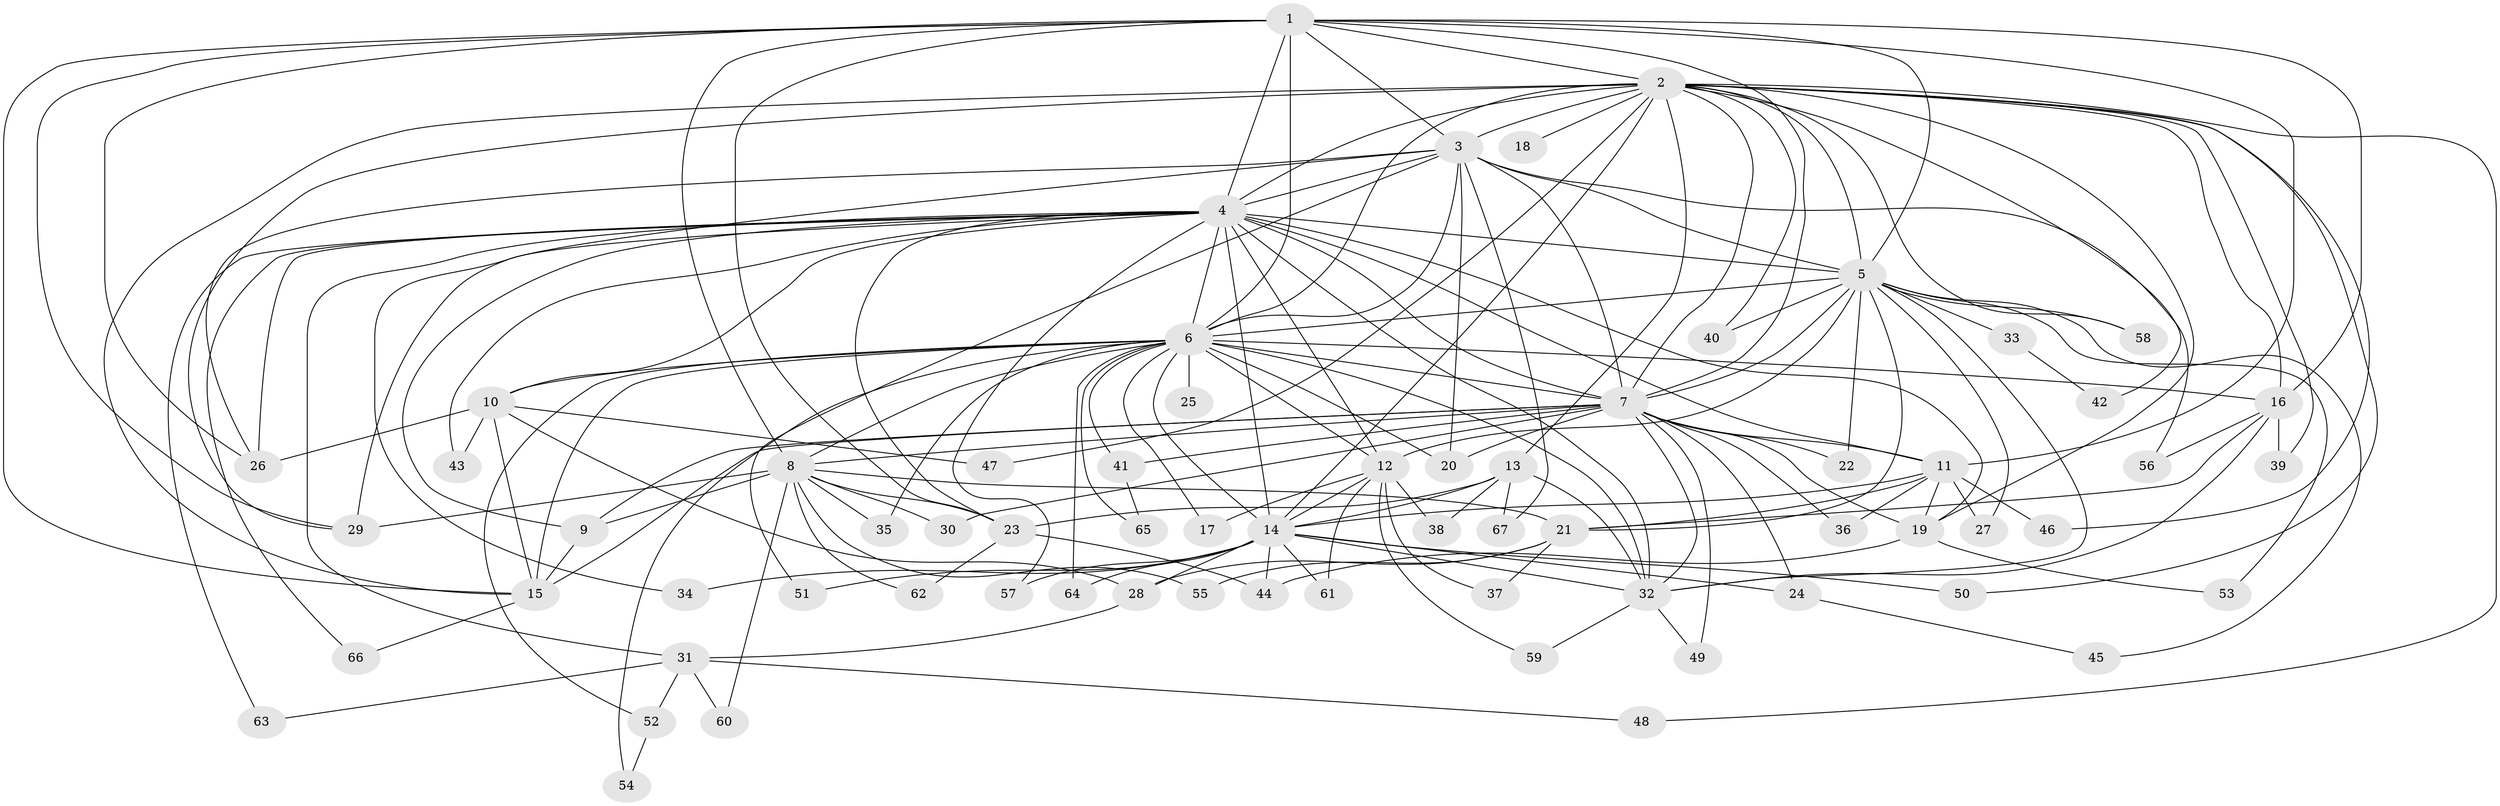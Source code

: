 // original degree distribution, {25: 0.007518796992481203, 30: 0.007518796992481203, 18: 0.015037593984962405, 19: 0.007518796992481203, 32: 0.007518796992481203, 24: 0.007518796992481203, 12: 0.007518796992481203, 17: 0.007518796992481203, 26: 0.007518796992481203, 11: 0.007518796992481203, 4: 0.06766917293233082, 5: 0.045112781954887216, 3: 0.18045112781954886, 9: 0.015037593984962405, 6: 0.03759398496240601, 2: 0.556390977443609, 8: 0.015037593984962405}
// Generated by graph-tools (version 1.1) at 2025/35/03/09/25 02:35:14]
// undirected, 67 vertices, 168 edges
graph export_dot {
graph [start="1"]
  node [color=gray90,style=filled];
  1;
  2;
  3;
  4;
  5;
  6;
  7;
  8;
  9;
  10;
  11;
  12;
  13;
  14;
  15;
  16;
  17;
  18;
  19;
  20;
  21;
  22;
  23;
  24;
  25;
  26;
  27;
  28;
  29;
  30;
  31;
  32;
  33;
  34;
  35;
  36;
  37;
  38;
  39;
  40;
  41;
  42;
  43;
  44;
  45;
  46;
  47;
  48;
  49;
  50;
  51;
  52;
  53;
  54;
  55;
  56;
  57;
  58;
  59;
  60;
  61;
  62;
  63;
  64;
  65;
  66;
  67;
  1 -- 2 [weight=2.0];
  1 -- 3 [weight=3.0];
  1 -- 4 [weight=4.0];
  1 -- 5 [weight=2.0];
  1 -- 6 [weight=15.0];
  1 -- 7 [weight=2.0];
  1 -- 8 [weight=1.0];
  1 -- 11 [weight=1.0];
  1 -- 15 [weight=2.0];
  1 -- 16 [weight=4.0];
  1 -- 23 [weight=2.0];
  1 -- 26 [weight=1.0];
  1 -- 29 [weight=1.0];
  2 -- 3 [weight=1.0];
  2 -- 4 [weight=2.0];
  2 -- 5 [weight=2.0];
  2 -- 6 [weight=2.0];
  2 -- 7 [weight=1.0];
  2 -- 13 [weight=1.0];
  2 -- 14 [weight=4.0];
  2 -- 15 [weight=1.0];
  2 -- 16 [weight=1.0];
  2 -- 18 [weight=1.0];
  2 -- 19 [weight=1.0];
  2 -- 29 [weight=1.0];
  2 -- 39 [weight=1.0];
  2 -- 40 [weight=1.0];
  2 -- 42 [weight=1.0];
  2 -- 46 [weight=1.0];
  2 -- 47 [weight=1.0];
  2 -- 48 [weight=1.0];
  2 -- 50 [weight=1.0];
  2 -- 58 [weight=1.0];
  3 -- 4 [weight=2.0];
  3 -- 5 [weight=2.0];
  3 -- 6 [weight=2.0];
  3 -- 7 [weight=3.0];
  3 -- 20 [weight=1.0];
  3 -- 26 [weight=1.0];
  3 -- 34 [weight=1.0];
  3 -- 51 [weight=1.0];
  3 -- 56 [weight=1.0];
  3 -- 67 [weight=1.0];
  4 -- 5 [weight=2.0];
  4 -- 6 [weight=4.0];
  4 -- 7 [weight=3.0];
  4 -- 9 [weight=1.0];
  4 -- 10 [weight=1.0];
  4 -- 11 [weight=2.0];
  4 -- 12 [weight=1.0];
  4 -- 14 [weight=13.0];
  4 -- 19 [weight=1.0];
  4 -- 23 [weight=1.0];
  4 -- 26 [weight=2.0];
  4 -- 29 [weight=1.0];
  4 -- 31 [weight=1.0];
  4 -- 32 [weight=1.0];
  4 -- 43 [weight=1.0];
  4 -- 57 [weight=1.0];
  4 -- 63 [weight=1.0];
  4 -- 66 [weight=1.0];
  5 -- 6 [weight=4.0];
  5 -- 7 [weight=1.0];
  5 -- 12 [weight=1.0];
  5 -- 21 [weight=1.0];
  5 -- 22 [weight=1.0];
  5 -- 27 [weight=1.0];
  5 -- 32 [weight=1.0];
  5 -- 33 [weight=1.0];
  5 -- 40 [weight=1.0];
  5 -- 45 [weight=1.0];
  5 -- 53 [weight=1.0];
  5 -- 58 [weight=1.0];
  6 -- 7 [weight=3.0];
  6 -- 8 [weight=2.0];
  6 -- 10 [weight=1.0];
  6 -- 12 [weight=1.0];
  6 -- 14 [weight=1.0];
  6 -- 15 [weight=5.0];
  6 -- 16 [weight=1.0];
  6 -- 17 [weight=1.0];
  6 -- 20 [weight=1.0];
  6 -- 25 [weight=1.0];
  6 -- 32 [weight=2.0];
  6 -- 35 [weight=2.0];
  6 -- 41 [weight=1.0];
  6 -- 52 [weight=1.0];
  6 -- 54 [weight=1.0];
  6 -- 64 [weight=1.0];
  6 -- 65 [weight=1.0];
  7 -- 8 [weight=1.0];
  7 -- 9 [weight=1.0];
  7 -- 11 [weight=1.0];
  7 -- 15 [weight=1.0];
  7 -- 19 [weight=1.0];
  7 -- 20 [weight=1.0];
  7 -- 22 [weight=1.0];
  7 -- 24 [weight=1.0];
  7 -- 30 [weight=1.0];
  7 -- 32 [weight=1.0];
  7 -- 36 [weight=1.0];
  7 -- 41 [weight=1.0];
  7 -- 49 [weight=1.0];
  8 -- 9 [weight=1.0];
  8 -- 21 [weight=1.0];
  8 -- 23 [weight=1.0];
  8 -- 29 [weight=1.0];
  8 -- 30 [weight=1.0];
  8 -- 35 [weight=1.0];
  8 -- 55 [weight=1.0];
  8 -- 60 [weight=1.0];
  8 -- 62 [weight=1.0];
  9 -- 15 [weight=1.0];
  10 -- 15 [weight=1.0];
  10 -- 26 [weight=1.0];
  10 -- 28 [weight=1.0];
  10 -- 43 [weight=1.0];
  10 -- 47 [weight=1.0];
  11 -- 14 [weight=2.0];
  11 -- 19 [weight=1.0];
  11 -- 21 [weight=1.0];
  11 -- 27 [weight=1.0];
  11 -- 36 [weight=1.0];
  11 -- 46 [weight=1.0];
  12 -- 14 [weight=1.0];
  12 -- 17 [weight=1.0];
  12 -- 37 [weight=1.0];
  12 -- 38 [weight=1.0];
  12 -- 59 [weight=1.0];
  12 -- 61 [weight=1.0];
  13 -- 14 [weight=2.0];
  13 -- 23 [weight=1.0];
  13 -- 32 [weight=1.0];
  13 -- 38 [weight=1.0];
  13 -- 67 [weight=1.0];
  14 -- 24 [weight=2.0];
  14 -- 28 [weight=1.0];
  14 -- 32 [weight=2.0];
  14 -- 34 [weight=3.0];
  14 -- 44 [weight=1.0];
  14 -- 50 [weight=1.0];
  14 -- 51 [weight=1.0];
  14 -- 57 [weight=1.0];
  14 -- 61 [weight=1.0];
  14 -- 64 [weight=1.0];
  15 -- 66 [weight=1.0];
  16 -- 21 [weight=1.0];
  16 -- 32 [weight=1.0];
  16 -- 39 [weight=1.0];
  16 -- 56 [weight=1.0];
  19 -- 44 [weight=1.0];
  19 -- 53 [weight=1.0];
  21 -- 28 [weight=1.0];
  21 -- 37 [weight=1.0];
  21 -- 55 [weight=1.0];
  23 -- 44 [weight=1.0];
  23 -- 62 [weight=1.0];
  24 -- 45 [weight=1.0];
  28 -- 31 [weight=1.0];
  31 -- 48 [weight=1.0];
  31 -- 52 [weight=1.0];
  31 -- 60 [weight=1.0];
  31 -- 63 [weight=1.0];
  32 -- 49 [weight=1.0];
  32 -- 59 [weight=1.0];
  33 -- 42 [weight=1.0];
  41 -- 65 [weight=1.0];
  52 -- 54 [weight=1.0];
}

